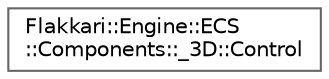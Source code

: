digraph "Graphical Class Hierarchy"
{
 // LATEX_PDF_SIZE
  bgcolor="transparent";
  edge [fontname=Helvetica,fontsize=10,labelfontname=Helvetica,labelfontsize=10];
  node [fontname=Helvetica,fontsize=10,shape=box,height=0.2,width=0.4];
  rankdir="LR";
  Node0 [id="Node000000",label="Flakkari::Engine::ECS\l::Components::_3D::Control",height=0.2,width=0.4,color="grey40", fillcolor="white", style="filled",URL="$d9/d0e/structFlakkari_1_1Engine_1_1ECS_1_1Components_1_1__3D_1_1Control.html",tooltip="Control component for 3D entities (player, enemies, etc...)"];
}
